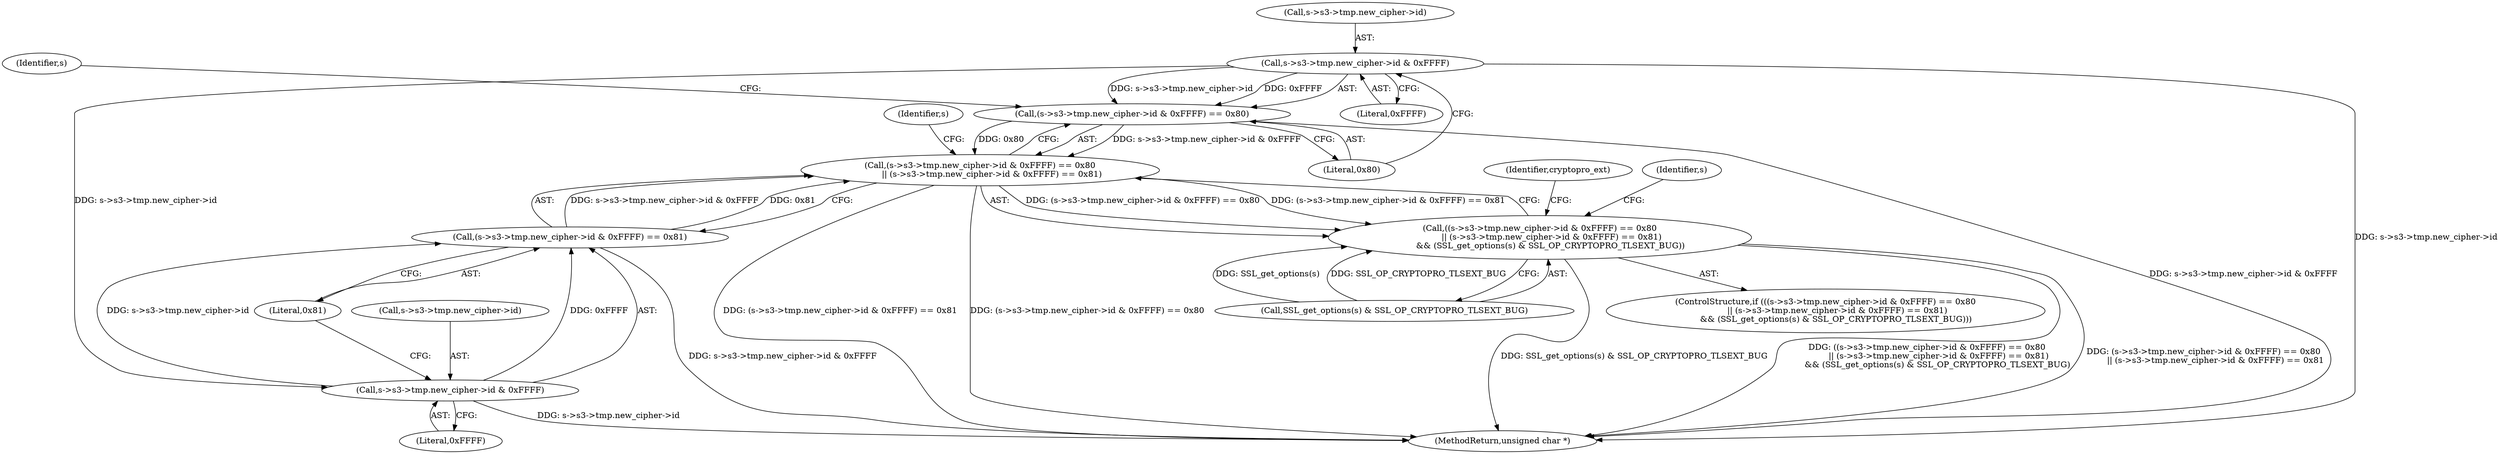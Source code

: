 digraph "0_openssl_4ad93618d26a3ea23d36ad5498ff4f59eff3a4d2_6@pointer" {
"1000445" [label="(Call,s->s3->tmp.new_cipher->id & 0xFFFF)"];
"1000444" [label="(Call,(s->s3->tmp.new_cipher->id & 0xFFFF) == 0x80)"];
"1000443" [label="(Call,(s->s3->tmp.new_cipher->id & 0xFFFF) == 0x80\n         || (s->s3->tmp.new_cipher->id & 0xFFFF) == 0x81)"];
"1000442" [label="(Call,((s->s3->tmp.new_cipher->id & 0xFFFF) == 0x80\n         || (s->s3->tmp.new_cipher->id & 0xFFFF) == 0x81)\n        && (SSL_get_options(s) & SSL_OP_CRYPTOPRO_TLSEXT_BUG))"];
"1000458" [label="(Call,s->s3->tmp.new_cipher->id & 0xFFFF)"];
"1000457" [label="(Call,(s->s3->tmp.new_cipher->id & 0xFFFF) == 0x81)"];
"1000442" [label="(Call,((s->s3->tmp.new_cipher->id & 0xFFFF) == 0x80\n         || (s->s3->tmp.new_cipher->id & 0xFFFF) == 0x81)\n        && (SSL_get_options(s) & SSL_OP_CRYPTOPRO_TLSEXT_BUG))"];
"1000445" [label="(Call,s->s3->tmp.new_cipher->id & 0xFFFF)"];
"1000458" [label="(Call,s->s3->tmp.new_cipher->id & 0xFFFF)"];
"1000472" [label="(Identifier,s)"];
"1000498" [label="(Identifier,s)"];
"1000456" [label="(Literal,0x80)"];
"1000457" [label="(Call,(s->s3->tmp.new_cipher->id & 0xFFFF) == 0x81)"];
"1000441" [label="(ControlStructure,if (((s->s3->tmp.new_cipher->id & 0xFFFF) == 0x80\n         || (s->s3->tmp.new_cipher->id & 0xFFFF) == 0x81)\n        && (SSL_get_options(s) & SSL_OP_CRYPTOPRO_TLSEXT_BUG)))"];
"1000459" [label="(Call,s->s3->tmp.new_cipher->id)"];
"1000444" [label="(Call,(s->s3->tmp.new_cipher->id & 0xFFFF) == 0x80)"];
"1000463" [label="(Identifier,s)"];
"1000443" [label="(Call,(s->s3->tmp.new_cipher->id & 0xFFFF) == 0x80\n         || (s->s3->tmp.new_cipher->id & 0xFFFF) == 0x81)"];
"1000470" [label="(Call,SSL_get_options(s) & SSL_OP_CRYPTOPRO_TLSEXT_BUG)"];
"1000455" [label="(Literal,0xFFFF)"];
"1000468" [label="(Literal,0xFFFF)"];
"1000477" [label="(Identifier,cryptopro_ext)"];
"1000800" [label="(MethodReturn,unsigned char *)"];
"1000446" [label="(Call,s->s3->tmp.new_cipher->id)"];
"1000469" [label="(Literal,0x81)"];
"1000445" -> "1000444"  [label="AST: "];
"1000445" -> "1000455"  [label="CFG: "];
"1000446" -> "1000445"  [label="AST: "];
"1000455" -> "1000445"  [label="AST: "];
"1000456" -> "1000445"  [label="CFG: "];
"1000445" -> "1000800"  [label="DDG: s->s3->tmp.new_cipher->id"];
"1000445" -> "1000444"  [label="DDG: s->s3->tmp.new_cipher->id"];
"1000445" -> "1000444"  [label="DDG: 0xFFFF"];
"1000445" -> "1000458"  [label="DDG: s->s3->tmp.new_cipher->id"];
"1000444" -> "1000443"  [label="AST: "];
"1000444" -> "1000456"  [label="CFG: "];
"1000456" -> "1000444"  [label="AST: "];
"1000463" -> "1000444"  [label="CFG: "];
"1000443" -> "1000444"  [label="CFG: "];
"1000444" -> "1000800"  [label="DDG: s->s3->tmp.new_cipher->id & 0xFFFF"];
"1000444" -> "1000443"  [label="DDG: s->s3->tmp.new_cipher->id & 0xFFFF"];
"1000444" -> "1000443"  [label="DDG: 0x80"];
"1000443" -> "1000442"  [label="AST: "];
"1000443" -> "1000457"  [label="CFG: "];
"1000457" -> "1000443"  [label="AST: "];
"1000472" -> "1000443"  [label="CFG: "];
"1000442" -> "1000443"  [label="CFG: "];
"1000443" -> "1000800"  [label="DDG: (s->s3->tmp.new_cipher->id & 0xFFFF) == 0x81"];
"1000443" -> "1000800"  [label="DDG: (s->s3->tmp.new_cipher->id & 0xFFFF) == 0x80"];
"1000443" -> "1000442"  [label="DDG: (s->s3->tmp.new_cipher->id & 0xFFFF) == 0x80"];
"1000443" -> "1000442"  [label="DDG: (s->s3->tmp.new_cipher->id & 0xFFFF) == 0x81"];
"1000457" -> "1000443"  [label="DDG: s->s3->tmp.new_cipher->id & 0xFFFF"];
"1000457" -> "1000443"  [label="DDG: 0x81"];
"1000442" -> "1000441"  [label="AST: "];
"1000442" -> "1000470"  [label="CFG: "];
"1000470" -> "1000442"  [label="AST: "];
"1000477" -> "1000442"  [label="CFG: "];
"1000498" -> "1000442"  [label="CFG: "];
"1000442" -> "1000800"  [label="DDG: ((s->s3->tmp.new_cipher->id & 0xFFFF) == 0x80\n         || (s->s3->tmp.new_cipher->id & 0xFFFF) == 0x81)\n        && (SSL_get_options(s) & SSL_OP_CRYPTOPRO_TLSEXT_BUG)"];
"1000442" -> "1000800"  [label="DDG: (s->s3->tmp.new_cipher->id & 0xFFFF) == 0x80\n         || (s->s3->tmp.new_cipher->id & 0xFFFF) == 0x81"];
"1000442" -> "1000800"  [label="DDG: SSL_get_options(s) & SSL_OP_CRYPTOPRO_TLSEXT_BUG"];
"1000470" -> "1000442"  [label="DDG: SSL_get_options(s)"];
"1000470" -> "1000442"  [label="DDG: SSL_OP_CRYPTOPRO_TLSEXT_BUG"];
"1000458" -> "1000457"  [label="AST: "];
"1000458" -> "1000468"  [label="CFG: "];
"1000459" -> "1000458"  [label="AST: "];
"1000468" -> "1000458"  [label="AST: "];
"1000469" -> "1000458"  [label="CFG: "];
"1000458" -> "1000800"  [label="DDG: s->s3->tmp.new_cipher->id"];
"1000458" -> "1000457"  [label="DDG: s->s3->tmp.new_cipher->id"];
"1000458" -> "1000457"  [label="DDG: 0xFFFF"];
"1000457" -> "1000469"  [label="CFG: "];
"1000469" -> "1000457"  [label="AST: "];
"1000457" -> "1000800"  [label="DDG: s->s3->tmp.new_cipher->id & 0xFFFF"];
}
